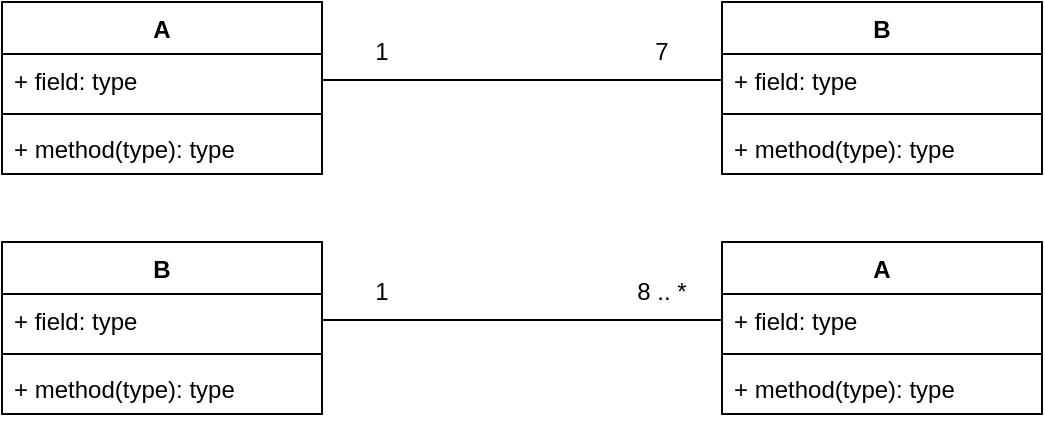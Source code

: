 <mxfile>
    <diagram id="xa_UiN5Jp0F3U8VsHzbg" name="4a">
        <mxGraphModel dx="760" dy="358" grid="1" gridSize="10" guides="1" tooltips="1" connect="1" arrows="1" fold="1" page="1" pageScale="1" pageWidth="827" pageHeight="1169" math="0" shadow="0">
            <root>
                <mxCell id="0"/>
                <mxCell id="1" parent="0"/>
                <mxCell id="6" value="B" style="swimlane;fontStyle=1;align=center;verticalAlign=top;childLayout=stackLayout;horizontal=1;startSize=26;horizontalStack=0;resizeParent=1;resizeParentMax=0;resizeLast=0;collapsible=1;marginBottom=0;" vertex="1" parent="1">
                    <mxGeometry x="480" y="200" width="160" height="86" as="geometry"/>
                </mxCell>
                <mxCell id="7" value="+ field: type" style="text;strokeColor=none;fillColor=none;align=left;verticalAlign=top;spacingLeft=4;spacingRight=4;overflow=hidden;rotatable=0;points=[[0,0.5],[1,0.5]];portConstraint=eastwest;" vertex="1" parent="6">
                    <mxGeometry y="26" width="160" height="26" as="geometry"/>
                </mxCell>
                <mxCell id="8" value="" style="line;strokeWidth=1;fillColor=none;align=left;verticalAlign=middle;spacingTop=-1;spacingLeft=3;spacingRight=3;rotatable=0;labelPosition=right;points=[];portConstraint=eastwest;" vertex="1" parent="6">
                    <mxGeometry y="52" width="160" height="8" as="geometry"/>
                </mxCell>
                <mxCell id="9" value="+ method(type): type" style="text;strokeColor=none;fillColor=none;align=left;verticalAlign=top;spacingLeft=4;spacingRight=4;overflow=hidden;rotatable=0;points=[[0,0.5],[1,0.5]];portConstraint=eastwest;" vertex="1" parent="6">
                    <mxGeometry y="60" width="160" height="26" as="geometry"/>
                </mxCell>
                <mxCell id="10" value="A" style="swimlane;fontStyle=1;align=center;verticalAlign=top;childLayout=stackLayout;horizontal=1;startSize=26;horizontalStack=0;resizeParent=1;resizeParentMax=0;resizeLast=0;collapsible=1;marginBottom=0;" vertex="1" parent="1">
                    <mxGeometry x="120" y="200" width="160" height="86" as="geometry"/>
                </mxCell>
                <mxCell id="11" value="+ field: type" style="text;strokeColor=none;fillColor=none;align=left;verticalAlign=top;spacingLeft=4;spacingRight=4;overflow=hidden;rotatable=0;points=[[0,0.5],[1,0.5]];portConstraint=eastwest;" vertex="1" parent="10">
                    <mxGeometry y="26" width="160" height="26" as="geometry"/>
                </mxCell>
                <mxCell id="12" value="" style="line;strokeWidth=1;fillColor=none;align=left;verticalAlign=middle;spacingTop=-1;spacingLeft=3;spacingRight=3;rotatable=0;labelPosition=right;points=[];portConstraint=eastwest;" vertex="1" parent="10">
                    <mxGeometry y="52" width="160" height="8" as="geometry"/>
                </mxCell>
                <mxCell id="13" value="+ method(type): type" style="text;strokeColor=none;fillColor=none;align=left;verticalAlign=top;spacingLeft=4;spacingRight=4;overflow=hidden;rotatable=0;points=[[0,0.5],[1,0.5]];portConstraint=eastwest;" vertex="1" parent="10">
                    <mxGeometry y="60" width="160" height="26" as="geometry"/>
                </mxCell>
                <mxCell id="14" value="" style="endArrow=none;html=1;exitX=1;exitY=0.5;exitDx=0;exitDy=0;entryX=0;entryY=0.5;entryDx=0;entryDy=0;" edge="1" parent="1" source="11" target="7">
                    <mxGeometry width="50" height="50" relative="1" as="geometry">
                        <mxPoint x="670" y="350" as="sourcePoint"/>
                        <mxPoint x="720" y="300" as="targetPoint"/>
                    </mxGeometry>
                </mxCell>
                <mxCell id="15" value="1" style="text;html=1;strokeColor=none;fillColor=none;align=center;verticalAlign=middle;whiteSpace=wrap;rounded=0;" vertex="1" parent="1">
                    <mxGeometry x="280" y="210" width="60" height="30" as="geometry"/>
                </mxCell>
                <mxCell id="17" value="7" style="text;html=1;strokeColor=none;fillColor=none;align=center;verticalAlign=middle;whiteSpace=wrap;rounded=0;" vertex="1" parent="1">
                    <mxGeometry x="420" y="210" width="60" height="30" as="geometry"/>
                </mxCell>
                <mxCell id="18" value="B" style="swimlane;fontStyle=1;align=center;verticalAlign=top;childLayout=stackLayout;horizontal=1;startSize=26;horizontalStack=0;resizeParent=1;resizeParentMax=0;resizeLast=0;collapsible=1;marginBottom=0;" vertex="1" parent="1">
                    <mxGeometry x="120" y="320" width="160" height="86" as="geometry"/>
                </mxCell>
                <mxCell id="19" value="+ field: type" style="text;strokeColor=none;fillColor=none;align=left;verticalAlign=top;spacingLeft=4;spacingRight=4;overflow=hidden;rotatable=0;points=[[0,0.5],[1,0.5]];portConstraint=eastwest;" vertex="1" parent="18">
                    <mxGeometry y="26" width="160" height="26" as="geometry"/>
                </mxCell>
                <mxCell id="20" value="" style="line;strokeWidth=1;fillColor=none;align=left;verticalAlign=middle;spacingTop=-1;spacingLeft=3;spacingRight=3;rotatable=0;labelPosition=right;points=[];portConstraint=eastwest;" vertex="1" parent="18">
                    <mxGeometry y="52" width="160" height="8" as="geometry"/>
                </mxCell>
                <mxCell id="21" value="+ method(type): type" style="text;strokeColor=none;fillColor=none;align=left;verticalAlign=top;spacingLeft=4;spacingRight=4;overflow=hidden;rotatable=0;points=[[0,0.5],[1,0.5]];portConstraint=eastwest;" vertex="1" parent="18">
                    <mxGeometry y="60" width="160" height="26" as="geometry"/>
                </mxCell>
                <mxCell id="22" value="" style="endArrow=none;html=1;exitX=1;exitY=0.5;exitDx=0;exitDy=0;entryX=0;entryY=0.5;entryDx=0;entryDy=0;" edge="1" source="19" target="24" parent="1">
                    <mxGeometry width="50" height="50" relative="1" as="geometry">
                        <mxPoint x="670" y="470" as="sourcePoint"/>
                        <mxPoint x="720" y="420" as="targetPoint"/>
                    </mxGeometry>
                </mxCell>
                <mxCell id="23" value="A" style="swimlane;fontStyle=1;align=center;verticalAlign=top;childLayout=stackLayout;horizontal=1;startSize=26;horizontalStack=0;resizeParent=1;resizeParentMax=0;resizeLast=0;collapsible=1;marginBottom=0;" vertex="1" parent="1">
                    <mxGeometry x="480" y="320" width="160" height="86" as="geometry"/>
                </mxCell>
                <mxCell id="24" value="+ field: type" style="text;strokeColor=none;fillColor=none;align=left;verticalAlign=top;spacingLeft=4;spacingRight=4;overflow=hidden;rotatable=0;points=[[0,0.5],[1,0.5]];portConstraint=eastwest;" vertex="1" parent="23">
                    <mxGeometry y="26" width="160" height="26" as="geometry"/>
                </mxCell>
                <mxCell id="25" value="" style="line;strokeWidth=1;fillColor=none;align=left;verticalAlign=middle;spacingTop=-1;spacingLeft=3;spacingRight=3;rotatable=0;labelPosition=right;points=[];portConstraint=eastwest;" vertex="1" parent="23">
                    <mxGeometry y="52" width="160" height="8" as="geometry"/>
                </mxCell>
                <mxCell id="26" value="+ method(type): type" style="text;strokeColor=none;fillColor=none;align=left;verticalAlign=top;spacingLeft=4;spacingRight=4;overflow=hidden;rotatable=0;points=[[0,0.5],[1,0.5]];portConstraint=eastwest;" vertex="1" parent="23">
                    <mxGeometry y="60" width="160" height="26" as="geometry"/>
                </mxCell>
                <mxCell id="27" value="1" style="text;html=1;strokeColor=none;fillColor=none;align=center;verticalAlign=middle;whiteSpace=wrap;rounded=0;" vertex="1" parent="1">
                    <mxGeometry x="280" y="330" width="60" height="30" as="geometry"/>
                </mxCell>
                <mxCell id="28" value="8 .. *" style="text;html=1;strokeColor=none;fillColor=none;align=center;verticalAlign=middle;whiteSpace=wrap;rounded=0;" vertex="1" parent="1">
                    <mxGeometry x="420" y="330" width="60" height="30" as="geometry"/>
                </mxCell>
            </root>
        </mxGraphModel>
    </diagram>
    <diagram name="4b" id="KdROqD3aVk4PxE6drzve">
        <mxGraphModel dx="1330" dy="627" grid="1" gridSize="10" guides="1" tooltips="1" connect="1" arrows="1" fold="1" page="1" pageScale="1" pageWidth="827" pageHeight="1169" math="0" shadow="0">
            <root>
                <mxCell id="anK9UPCzcJfsnqpT8ee4-0"/>
                <mxCell id="anK9UPCzcJfsnqpT8ee4-1" parent="anK9UPCzcJfsnqpT8ee4-0"/>
                <mxCell id="anK9UPCzcJfsnqpT8ee4-2" value="D" style="swimlane;fontStyle=1;align=center;verticalAlign=top;childLayout=stackLayout;horizontal=1;startSize=26;horizontalStack=0;resizeParent=1;resizeParentMax=0;resizeLast=0;collapsible=1;marginBottom=0;" vertex="1" parent="anK9UPCzcJfsnqpT8ee4-1">
                    <mxGeometry x="480" y="160" width="160" height="86" as="geometry"/>
                </mxCell>
                <mxCell id="anK9UPCzcJfsnqpT8ee4-3" value="+ field: type" style="text;strokeColor=none;fillColor=none;align=left;verticalAlign=top;spacingLeft=4;spacingRight=4;overflow=hidden;rotatable=0;points=[[0,0.5],[1,0.5]];portConstraint=eastwest;" vertex="1" parent="anK9UPCzcJfsnqpT8ee4-2">
                    <mxGeometry y="26" width="160" height="26" as="geometry"/>
                </mxCell>
                <mxCell id="anK9UPCzcJfsnqpT8ee4-4" value="" style="line;strokeWidth=1;fillColor=none;align=left;verticalAlign=middle;spacingTop=-1;spacingLeft=3;spacingRight=3;rotatable=0;labelPosition=right;points=[];portConstraint=eastwest;" vertex="1" parent="anK9UPCzcJfsnqpT8ee4-2">
                    <mxGeometry y="52" width="160" height="8" as="geometry"/>
                </mxCell>
                <mxCell id="anK9UPCzcJfsnqpT8ee4-5" value="+ method(type): type" style="text;strokeColor=none;fillColor=none;align=left;verticalAlign=top;spacingLeft=4;spacingRight=4;overflow=hidden;rotatable=0;points=[[0,0.5],[1,0.5]];portConstraint=eastwest;" vertex="1" parent="anK9UPCzcJfsnqpT8ee4-2">
                    <mxGeometry y="60" width="160" height="26" as="geometry"/>
                </mxCell>
                <mxCell id="anK9UPCzcJfsnqpT8ee4-6" value="C" style="swimlane;fontStyle=1;align=center;verticalAlign=top;childLayout=stackLayout;horizontal=1;startSize=26;horizontalStack=0;resizeParent=1;resizeParentMax=0;resizeLast=0;collapsible=1;marginBottom=0;" vertex="1" parent="anK9UPCzcJfsnqpT8ee4-1">
                    <mxGeometry x="80" y="164" width="160" height="86" as="geometry"/>
                </mxCell>
                <mxCell id="anK9UPCzcJfsnqpT8ee4-7" value="+ field: type" style="text;strokeColor=none;fillColor=none;align=left;verticalAlign=top;spacingLeft=4;spacingRight=4;overflow=hidden;rotatable=0;points=[[0,0.5],[1,0.5]];portConstraint=eastwest;" vertex="1" parent="anK9UPCzcJfsnqpT8ee4-6">
                    <mxGeometry y="26" width="160" height="26" as="geometry"/>
                </mxCell>
                <mxCell id="anK9UPCzcJfsnqpT8ee4-8" value="" style="line;strokeWidth=1;fillColor=none;align=left;verticalAlign=middle;spacingTop=-1;spacingLeft=3;spacingRight=3;rotatable=0;labelPosition=right;points=[];portConstraint=eastwest;" vertex="1" parent="anK9UPCzcJfsnqpT8ee4-6">
                    <mxGeometry y="52" width="160" height="8" as="geometry"/>
                </mxCell>
                <mxCell id="anK9UPCzcJfsnqpT8ee4-9" value="+ method(type): type" style="text;strokeColor=none;fillColor=none;align=left;verticalAlign=top;spacingLeft=4;spacingRight=4;overflow=hidden;rotatable=0;points=[[0,0.5],[1,0.5]];portConstraint=eastwest;" vertex="1" parent="anK9UPCzcJfsnqpT8ee4-6">
                    <mxGeometry y="60" width="160" height="26" as="geometry"/>
                </mxCell>
                <mxCell id="anK9UPCzcJfsnqpT8ee4-11" value="1" style="text;html=1;strokeColor=none;fillColor=none;align=center;verticalAlign=middle;whiteSpace=wrap;rounded=0;" vertex="1" parent="anK9UPCzcJfsnqpT8ee4-1">
                    <mxGeometry x="240" y="150" width="50" height="30" as="geometry"/>
                </mxCell>
                <mxCell id="anK9UPCzcJfsnqpT8ee4-12" value="3..4" style="text;html=1;strokeColor=none;fillColor=none;align=center;verticalAlign=middle;whiteSpace=wrap;rounded=0;" vertex="1" parent="anK9UPCzcJfsnqpT8ee4-1">
                    <mxGeometry x="420" y="150" width="60" height="30" as="geometry"/>
                </mxCell>
                <mxCell id="anK9UPCzcJfsnqpT8ee4-23" value="0..1" style="text;html=1;strokeColor=none;fillColor=none;align=center;verticalAlign=middle;whiteSpace=wrap;rounded=0;" vertex="1" parent="anK9UPCzcJfsnqpT8ee4-1">
                    <mxGeometry x="250" y="230" width="60" height="30" as="geometry"/>
                </mxCell>
                <mxCell id="anK9UPCzcJfsnqpT8ee4-24" value="" style="endArrow=classic;html=1;exitX=1;exitY=0.25;exitDx=0;exitDy=0;entryX=0;entryY=-0.038;entryDx=0;entryDy=0;entryPerimeter=0;" edge="1" parent="anK9UPCzcJfsnqpT8ee4-1" source="anK9UPCzcJfsnqpT8ee4-6" target="anK9UPCzcJfsnqpT8ee4-3">
                    <mxGeometry width="50" height="50" relative="1" as="geometry">
                        <mxPoint x="390" y="350" as="sourcePoint"/>
                        <mxPoint x="440" y="300" as="targetPoint"/>
                    </mxGeometry>
                </mxCell>
                <mxCell id="anK9UPCzcJfsnqpT8ee4-25" value="" style="endArrow=classic;html=1;entryX=1.019;entryY=0.077;entryDx=0;entryDy=0;exitX=-0.006;exitY=0.231;exitDx=0;exitDy=0;startArrow=none;entryPerimeter=0;exitPerimeter=0;" edge="1" parent="anK9UPCzcJfsnqpT8ee4-1" source="anK9UPCzcJfsnqpT8ee4-5" target="anK9UPCzcJfsnqpT8ee4-9">
                    <mxGeometry width="50" height="50" relative="1" as="geometry">
                        <mxPoint x="390" y="350" as="sourcePoint"/>
                        <mxPoint x="440" y="300" as="targetPoint"/>
                    </mxGeometry>
                </mxCell>
                <mxCell id="anK9UPCzcJfsnqpT8ee4-22" value="1" style="text;html=1;strokeColor=none;fillColor=none;align=center;verticalAlign=middle;whiteSpace=wrap;rounded=0;" vertex="1" parent="anK9UPCzcJfsnqpT8ee4-1">
                    <mxGeometry x="420" y="230" width="60" height="30" as="geometry"/>
                </mxCell>
            </root>
        </mxGraphModel>
    </diagram>
    <diagram id="S3pAVTzHdDZToB31d125" name="4c">
        <mxGraphModel dx="1330" dy="627" grid="1" gridSize="10" guides="1" tooltips="1" connect="1" arrows="1" fold="1" page="1" pageScale="1" pageWidth="827" pageHeight="1169" math="0" shadow="0">
            <root>
                <mxCell id="0"/>
                <mxCell id="1" parent="0"/>
                <mxCell id="2xrbAyJoei8LxySAUnen-1" value="K" style="swimlane;fontStyle=1;align=center;verticalAlign=top;childLayout=stackLayout;horizontal=1;startSize=26;horizontalStack=0;resizeParent=1;resizeParentMax=0;resizeLast=0;collapsible=1;marginBottom=0;" vertex="1" parent="1">
                    <mxGeometry x="260" y="40" width="160" height="86" as="geometry"/>
                </mxCell>
                <mxCell id="2xrbAyJoei8LxySAUnen-2" value="+ field: type" style="text;strokeColor=none;fillColor=none;align=left;verticalAlign=top;spacingLeft=4;spacingRight=4;overflow=hidden;rotatable=0;points=[[0,0.5],[1,0.5]];portConstraint=eastwest;" vertex="1" parent="2xrbAyJoei8LxySAUnen-1">
                    <mxGeometry y="26" width="160" height="26" as="geometry"/>
                </mxCell>
                <mxCell id="2xrbAyJoei8LxySAUnen-3" value="" style="line;strokeWidth=1;fillColor=none;align=left;verticalAlign=middle;spacingTop=-1;spacingLeft=3;spacingRight=3;rotatable=0;labelPosition=right;points=[];portConstraint=eastwest;" vertex="1" parent="2xrbAyJoei8LxySAUnen-1">
                    <mxGeometry y="52" width="160" height="8" as="geometry"/>
                </mxCell>
                <mxCell id="2xrbAyJoei8LxySAUnen-4" value="+ method(type): type" style="text;strokeColor=none;fillColor=none;align=left;verticalAlign=top;spacingLeft=4;spacingRight=4;overflow=hidden;rotatable=0;points=[[0,0.5],[1,0.5]];portConstraint=eastwest;" vertex="1" parent="2xrbAyJoei8LxySAUnen-1">
                    <mxGeometry y="60" width="160" height="26" as="geometry"/>
                </mxCell>
                <mxCell id="2xrbAyJoei8LxySAUnen-5" value="L" style="swimlane;fontStyle=1;align=center;verticalAlign=top;childLayout=stackLayout;horizontal=1;startSize=26;horizontalStack=0;resizeParent=1;resizeParentMax=0;resizeLast=0;collapsible=1;marginBottom=0;" vertex="1" parent="1">
                    <mxGeometry x="110" y="200" width="160" height="86" as="geometry"/>
                </mxCell>
                <mxCell id="2xrbAyJoei8LxySAUnen-6" value="+ field: type" style="text;strokeColor=none;fillColor=none;align=left;verticalAlign=top;spacingLeft=4;spacingRight=4;overflow=hidden;rotatable=0;points=[[0,0.5],[1,0.5]];portConstraint=eastwest;" vertex="1" parent="2xrbAyJoei8LxySAUnen-5">
                    <mxGeometry y="26" width="160" height="26" as="geometry"/>
                </mxCell>
                <mxCell id="2xrbAyJoei8LxySAUnen-7" value="" style="line;strokeWidth=1;fillColor=none;align=left;verticalAlign=middle;spacingTop=-1;spacingLeft=3;spacingRight=3;rotatable=0;labelPosition=right;points=[];portConstraint=eastwest;" vertex="1" parent="2xrbAyJoei8LxySAUnen-5">
                    <mxGeometry y="52" width="160" height="8" as="geometry"/>
                </mxCell>
                <mxCell id="2xrbAyJoei8LxySAUnen-8" value="+ method(type): type" style="text;strokeColor=none;fillColor=none;align=left;verticalAlign=top;spacingLeft=4;spacingRight=4;overflow=hidden;rotatable=0;points=[[0,0.5],[1,0.5]];portConstraint=eastwest;" vertex="1" parent="2xrbAyJoei8LxySAUnen-5">
                    <mxGeometry y="60" width="160" height="26" as="geometry"/>
                </mxCell>
                <mxCell id="2xrbAyJoei8LxySAUnen-9" value="X" style="swimlane;fontStyle=1;align=center;verticalAlign=top;childLayout=stackLayout;horizontal=1;startSize=26;horizontalStack=0;resizeParent=1;resizeParentMax=0;resizeLast=0;collapsible=1;marginBottom=0;" vertex="1" parent="1">
                    <mxGeometry x="350" y="400" width="160" height="86" as="geometry"/>
                </mxCell>
                <mxCell id="2xrbAyJoei8LxySAUnen-10" value="+ field: type" style="text;strokeColor=none;fillColor=none;align=left;verticalAlign=top;spacingLeft=4;spacingRight=4;overflow=hidden;rotatable=0;points=[[0,0.5],[1,0.5]];portConstraint=eastwest;" vertex="1" parent="2xrbAyJoei8LxySAUnen-9">
                    <mxGeometry y="26" width="160" height="26" as="geometry"/>
                </mxCell>
                <mxCell id="2xrbAyJoei8LxySAUnen-11" value="" style="line;strokeWidth=1;fillColor=none;align=left;verticalAlign=middle;spacingTop=-1;spacingLeft=3;spacingRight=3;rotatable=0;labelPosition=right;points=[];portConstraint=eastwest;" vertex="1" parent="2xrbAyJoei8LxySAUnen-9">
                    <mxGeometry y="52" width="160" height="8" as="geometry"/>
                </mxCell>
                <mxCell id="2xrbAyJoei8LxySAUnen-12" value="+ method(type): type" style="text;strokeColor=none;fillColor=none;align=left;verticalAlign=top;spacingLeft=4;spacingRight=4;overflow=hidden;rotatable=0;points=[[0,0.5],[1,0.5]];portConstraint=eastwest;" vertex="1" parent="2xrbAyJoei8LxySAUnen-9">
                    <mxGeometry y="60" width="160" height="26" as="geometry"/>
                </mxCell>
                <mxCell id="2xrbAyJoei8LxySAUnen-17" value="M" style="swimlane;fontStyle=1;align=center;verticalAlign=top;childLayout=stackLayout;horizontal=1;startSize=26;horizontalStack=0;resizeParent=1;resizeParentMax=0;resizeLast=0;collapsible=1;marginBottom=0;" vertex="1" parent="1">
                    <mxGeometry x="450" y="200" width="160" height="86" as="geometry"/>
                </mxCell>
                <mxCell id="2xrbAyJoei8LxySAUnen-18" value="+ field: type" style="text;strokeColor=none;fillColor=none;align=left;verticalAlign=top;spacingLeft=4;spacingRight=4;overflow=hidden;rotatable=0;points=[[0,0.5],[1,0.5]];portConstraint=eastwest;" vertex="1" parent="2xrbAyJoei8LxySAUnen-17">
                    <mxGeometry y="26" width="160" height="26" as="geometry"/>
                </mxCell>
                <mxCell id="2xrbAyJoei8LxySAUnen-19" value="" style="line;strokeWidth=1;fillColor=none;align=left;verticalAlign=middle;spacingTop=-1;spacingLeft=3;spacingRight=3;rotatable=0;labelPosition=right;points=[];portConstraint=eastwest;" vertex="1" parent="2xrbAyJoei8LxySAUnen-17">
                    <mxGeometry y="52" width="160" height="8" as="geometry"/>
                </mxCell>
                <mxCell id="2xrbAyJoei8LxySAUnen-20" value="+ method(type): type" style="text;strokeColor=none;fillColor=none;align=left;verticalAlign=top;spacingLeft=4;spacingRight=4;overflow=hidden;rotatable=0;points=[[0,0.5],[1,0.5]];portConstraint=eastwest;" vertex="1" parent="2xrbAyJoei8LxySAUnen-17">
                    <mxGeometry y="60" width="160" height="26" as="geometry"/>
                </mxCell>
                <mxCell id="2xrbAyJoei8LxySAUnen-21" value="Y" style="swimlane;fontStyle=1;align=center;verticalAlign=top;childLayout=stackLayout;horizontal=1;startSize=26;horizontalStack=0;resizeParent=1;resizeParentMax=0;resizeLast=0;collapsible=1;marginBottom=0;" vertex="1" parent="1">
                    <mxGeometry x="560" y="400" width="160" height="86" as="geometry"/>
                </mxCell>
                <mxCell id="2xrbAyJoei8LxySAUnen-22" value="+ field: type" style="text;strokeColor=none;fillColor=none;align=left;verticalAlign=top;spacingLeft=4;spacingRight=4;overflow=hidden;rotatable=0;points=[[0,0.5],[1,0.5]];portConstraint=eastwest;" vertex="1" parent="2xrbAyJoei8LxySAUnen-21">
                    <mxGeometry y="26" width="160" height="26" as="geometry"/>
                </mxCell>
                <mxCell id="2xrbAyJoei8LxySAUnen-23" value="" style="line;strokeWidth=1;fillColor=none;align=left;verticalAlign=middle;spacingTop=-1;spacingLeft=3;spacingRight=3;rotatable=0;labelPosition=right;points=[];portConstraint=eastwest;" vertex="1" parent="2xrbAyJoei8LxySAUnen-21">
                    <mxGeometry y="52" width="160" height="8" as="geometry"/>
                </mxCell>
                <mxCell id="2xrbAyJoei8LxySAUnen-24" value="+ method(type): type" style="text;strokeColor=none;fillColor=none;align=left;verticalAlign=top;spacingLeft=4;spacingRight=4;overflow=hidden;rotatable=0;points=[[0,0.5],[1,0.5]];portConstraint=eastwest;" vertex="1" parent="2xrbAyJoei8LxySAUnen-21">
                    <mxGeometry y="60" width="160" height="26" as="geometry"/>
                </mxCell>
                <mxCell id="2xrbAyJoei8LxySAUnen-26" value="1" style="endArrow=open;html=1;endSize=12;startArrow=diamondThin;startSize=14;startFill=1;edgeStyle=orthogonalEdgeStyle;align=left;verticalAlign=bottom;exitX=0.469;exitY=1;exitDx=0;exitDy=0;exitPerimeter=0;entryX=0.4;entryY=0;entryDx=0;entryDy=0;entryPerimeter=0;" edge="1" parent="1" source="2xrbAyJoei8LxySAUnen-4" target="2xrbAyJoei8LxySAUnen-5">
                    <mxGeometry x="-1" y="3" relative="1" as="geometry">
                        <mxPoint x="330" y="320" as="sourcePoint"/>
                        <mxPoint x="395" y="210" as="targetPoint"/>
                    </mxGeometry>
                </mxCell>
                <mxCell id="2xrbAyJoei8LxySAUnen-28" value="1" style="endArrow=open;html=1;endSize=12;startArrow=diamondThin;startSize=14;startFill=0;edgeStyle=orthogonalEdgeStyle;align=left;verticalAlign=bottom;entryX=0.4;entryY=-0.058;entryDx=0;entryDy=0;entryPerimeter=0;" edge="1" parent="1" source="2xrbAyJoei8LxySAUnen-2" target="2xrbAyJoei8LxySAUnen-17">
                    <mxGeometry x="-1" y="3" relative="1" as="geometry">
                        <mxPoint x="330" y="320" as="sourcePoint"/>
                        <mxPoint x="490" y="320" as="targetPoint"/>
                    </mxGeometry>
                </mxCell>
                <mxCell id="2xrbAyJoei8LxySAUnen-29" value="Extends" style="endArrow=block;endSize=16;endFill=0;html=1;entryX=0.325;entryY=1.077;entryDx=0;entryDy=0;entryPerimeter=0;exitX=0.406;exitY=-0.023;exitDx=0;exitDy=0;exitPerimeter=0;" edge="1" parent="1" source="2xrbAyJoei8LxySAUnen-9" target="2xrbAyJoei8LxySAUnen-20">
                    <mxGeometry width="160" relative="1" as="geometry">
                        <mxPoint x="330" y="320" as="sourcePoint"/>
                        <mxPoint x="490" y="320" as="targetPoint"/>
                    </mxGeometry>
                </mxCell>
                <mxCell id="2xrbAyJoei8LxySAUnen-30" value="Extends" style="endArrow=block;endSize=16;endFill=0;html=1;exitX=0.438;exitY=0;exitDx=0;exitDy=0;exitPerimeter=0;" edge="1" parent="1" source="2xrbAyJoei8LxySAUnen-21" target="2xrbAyJoei8LxySAUnen-20">
                    <mxGeometry width="160" relative="1" as="geometry">
                        <mxPoint x="504.96" y="418.022" as="sourcePoint"/>
                        <mxPoint x="632" y="308.002" as="targetPoint"/>
                    </mxGeometry>
                </mxCell>
            </root>
        </mxGraphModel>
    </diagram>
    <diagram id="rXgjg48a-rPdkwVd83CE" name="5">
        <mxGraphModel dx="1330" dy="627" grid="1" gridSize="10" guides="1" tooltips="1" connect="1" arrows="1" fold="1" page="1" pageScale="1" pageWidth="827" pageHeight="1169" math="0" shadow="0">
            <root>
                <mxCell id="LEjSN3UGU4nLk3BpibLZ-0"/>
                <mxCell id="LEjSN3UGU4nLk3BpibLZ-1" parent="LEjSN3UGU4nLk3BpibLZ-0"/>
                <mxCell id="LEjSN3UGU4nLk3BpibLZ-2" value="&lt;p style=&quot;margin: 0px ; margin-top: 4px ; text-align: center ; text-decoration: underline&quot;&gt;&lt;b&gt;Müller:Lehrer&lt;/b&gt;&lt;/p&gt;&lt;hr&gt;&lt;p style=&quot;margin: 0px ; margin-left: 8px&quot;&gt;name= &quot;Müller&quot;&lt;br&gt;field2 = value2&lt;br&gt;field3 = value3&lt;/p&gt;" style="verticalAlign=top;align=left;overflow=fill;fontSize=12;fontFamily=Helvetica;html=1;" vertex="1" parent="LEjSN3UGU4nLk3BpibLZ-1">
                    <mxGeometry x="90" y="200" width="160" height="90" as="geometry"/>
                </mxCell>
                <mxCell id="LEjSN3UGU4nLk3BpibLZ-3" value="&lt;p style=&quot;margin: 0px ; margin-top: 4px ; text-align: center ; text-decoration: underline&quot;&gt;&lt;b&gt;Mathe:Fach&lt;/b&gt;&lt;/p&gt;&lt;hr&gt;&lt;p style=&quot;margin: 0px ; margin-left: 8px&quot;&gt;name= &quot;Mathe&quot;&lt;br&gt;field2 = value2&lt;br&gt;field3 = value3&lt;/p&gt;" style="verticalAlign=top;align=left;overflow=fill;fontSize=12;fontFamily=Helvetica;html=1;" vertex="1" parent="LEjSN3UGU4nLk3BpibLZ-1">
                    <mxGeometry x="320" y="80" width="160" height="90" as="geometry"/>
                </mxCell>
                <mxCell id="LEjSN3UGU4nLk3BpibLZ-4" value="&lt;p style=&quot;margin: 0px ; margin-top: 4px ; text-align: center ; text-decoration: underline&quot;&gt;&lt;b&gt;s1:Schüler&lt;/b&gt;&lt;/p&gt;&lt;hr&gt;&lt;p style=&quot;margin: 0px ; margin-left: 8px&quot;&gt;field1 = value1&lt;br&gt;field2 = value2&lt;br&gt;field3 = value3&lt;/p&gt;" style="verticalAlign=top;align=left;overflow=fill;fontSize=12;fontFamily=Helvetica;html=1;" vertex="1" parent="LEjSN3UGU4nLk3BpibLZ-1">
                    <mxGeometry x="600" y="80" width="160" height="90" as="geometry"/>
                </mxCell>
                <mxCell id="LEjSN3UGU4nLk3BpibLZ-5" value="&lt;p style=&quot;margin: 0px ; margin-top: 4px ; text-align: center ; text-decoration: underline&quot;&gt;&lt;b&gt;IT:Fach&lt;/b&gt;&lt;/p&gt;&lt;hr&gt;&lt;p style=&quot;margin: 0px ; margin-left: 8px&quot;&gt;name= &quot;Mathe&quot;&lt;br&gt;field2 = value2&lt;br&gt;field3 = value3&lt;/p&gt;" style="verticalAlign=top;align=left;overflow=fill;fontSize=12;fontFamily=Helvetica;html=1;" vertex="1" parent="LEjSN3UGU4nLk3BpibLZ-1">
                    <mxGeometry x="320" y="320" width="160" height="90" as="geometry"/>
                </mxCell>
                <mxCell id="Eo4WB4NDmyyKGOusSeYj-0" value="" style="endArrow=none;html=1;exitX=1;exitY=0.5;exitDx=0;exitDy=0;entryX=0;entryY=0.5;entryDx=0;entryDy=0;" edge="1" parent="LEjSN3UGU4nLk3BpibLZ-1" source="LEjSN3UGU4nLk3BpibLZ-2" target="LEjSN3UGU4nLk3BpibLZ-3">
                    <mxGeometry width="50" height="50" relative="1" as="geometry">
                        <mxPoint x="280" y="239" as="sourcePoint"/>
                        <mxPoint x="480" y="239" as="targetPoint"/>
                    </mxGeometry>
                </mxCell>
                <mxCell id="Eo4WB4NDmyyKGOusSeYj-1" value="" style="endArrow=none;html=1;exitX=0.994;exitY=0.633;exitDx=0;exitDy=0;entryX=0;entryY=0.5;entryDx=0;entryDy=0;exitPerimeter=0;" edge="1" parent="LEjSN3UGU4nLk3BpibLZ-1" source="LEjSN3UGU4nLk3BpibLZ-2" target="LEjSN3UGU4nLk3BpibLZ-5">
                    <mxGeometry width="50" height="50" relative="1" as="geometry">
                        <mxPoint x="260" y="255" as="sourcePoint"/>
                        <mxPoint x="330" y="135" as="targetPoint"/>
                    </mxGeometry>
                </mxCell>
                <mxCell id="Eo4WB4NDmyyKGOusSeYj-3" value="&lt;p style=&quot;margin: 0px ; margin-top: 4px ; text-align: center ; text-decoration: underline&quot;&gt;&lt;b&gt;s2:Schüler&lt;/b&gt;&lt;/p&gt;&lt;hr&gt;&lt;p style=&quot;margin: 0px ; margin-left: 8px&quot;&gt;field1 = value1&lt;br&gt;field2 = value2&lt;br&gt;field3 = value3&lt;/p&gt;" style="verticalAlign=top;align=left;overflow=fill;fontSize=12;fontFamily=Helvetica;html=1;" vertex="1" parent="LEjSN3UGU4nLk3BpibLZ-1">
                    <mxGeometry x="600" y="230" width="160" height="90" as="geometry"/>
                </mxCell>
                <mxCell id="Eo4WB4NDmyyKGOusSeYj-4" value="&lt;p style=&quot;margin: 0px ; margin-top: 4px ; text-align: center ; text-decoration: underline&quot;&gt;&lt;b&gt;s3:Schüler&lt;/b&gt;&lt;/p&gt;&lt;hr&gt;&lt;p style=&quot;margin: 0px ; margin-left: 8px&quot;&gt;field1 = value1&lt;br&gt;field2 = value2&lt;br&gt;field3 = value3&lt;/p&gt;" style="verticalAlign=top;align=left;overflow=fill;fontSize=12;fontFamily=Helvetica;html=1;" vertex="1" parent="LEjSN3UGU4nLk3BpibLZ-1">
                    <mxGeometry x="600" y="360" width="160" height="90" as="geometry"/>
                </mxCell>
                <mxCell id="Eo4WB4NDmyyKGOusSeYj-5" value="" style="endArrow=none;html=1;exitX=1;exitY=0.5;exitDx=0;exitDy=0;entryX=0;entryY=0.5;entryDx=0;entryDy=0;" edge="1" parent="LEjSN3UGU4nLk3BpibLZ-1" source="LEjSN3UGU4nLk3BpibLZ-3" target="LEjSN3UGU4nLk3BpibLZ-4">
                    <mxGeometry width="50" height="50" relative="1" as="geometry">
                        <mxPoint x="260" y="255" as="sourcePoint"/>
                        <mxPoint x="330" y="135" as="targetPoint"/>
                    </mxGeometry>
                </mxCell>
                <mxCell id="Eo4WB4NDmyyKGOusSeYj-6" value="" style="endArrow=none;html=1;exitX=1.006;exitY=0.578;exitDx=0;exitDy=0;entryX=0;entryY=0.5;entryDx=0;entryDy=0;exitPerimeter=0;" edge="1" parent="LEjSN3UGU4nLk3BpibLZ-1" source="LEjSN3UGU4nLk3BpibLZ-3" target="Eo4WB4NDmyyKGOusSeYj-3">
                    <mxGeometry width="50" height="50" relative="1" as="geometry">
                        <mxPoint x="490" y="135" as="sourcePoint"/>
                        <mxPoint x="610" y="135" as="targetPoint"/>
                    </mxGeometry>
                </mxCell>
                <mxCell id="Eo4WB4NDmyyKGOusSeYj-7" value="" style="endArrow=none;html=1;exitX=1;exitY=0.5;exitDx=0;exitDy=0;entryX=0;entryY=0.5;entryDx=0;entryDy=0;" edge="1" parent="LEjSN3UGU4nLk3BpibLZ-1" source="LEjSN3UGU4nLk3BpibLZ-5" target="Eo4WB4NDmyyKGOusSeYj-3">
                    <mxGeometry width="50" height="50" relative="1" as="geometry">
                        <mxPoint x="490.96" y="142.02" as="sourcePoint"/>
                        <mxPoint x="610" y="285" as="targetPoint"/>
                    </mxGeometry>
                </mxCell>
                <mxCell id="Eo4WB4NDmyyKGOusSeYj-8" value="" style="endArrow=none;html=1;exitX=1.006;exitY=0.6;exitDx=0;exitDy=0;entryX=-0.012;entryY=0.344;entryDx=0;entryDy=0;exitPerimeter=0;entryPerimeter=0;" edge="1" parent="LEjSN3UGU4nLk3BpibLZ-1" source="LEjSN3UGU4nLk3BpibLZ-3" target="Eo4WB4NDmyyKGOusSeYj-4">
                    <mxGeometry width="50" height="50" relative="1" as="geometry">
                        <mxPoint x="490.96" y="142.02" as="sourcePoint"/>
                        <mxPoint x="610" y="285" as="targetPoint"/>
                    </mxGeometry>
                </mxCell>
                <mxCell id="Eo4WB4NDmyyKGOusSeYj-9" value="" style="endArrow=none;html=1;exitX=1;exitY=0.5;exitDx=0;exitDy=0;" edge="1" parent="LEjSN3UGU4nLk3BpibLZ-1" source="LEjSN3UGU4nLk3BpibLZ-5">
                    <mxGeometry width="50" height="50" relative="1" as="geometry">
                        <mxPoint x="490.96" y="144" as="sourcePoint"/>
                        <mxPoint x="600" y="404" as="targetPoint"/>
                    </mxGeometry>
                </mxCell>
            </root>
        </mxGraphModel>
    </diagram>
</mxfile>